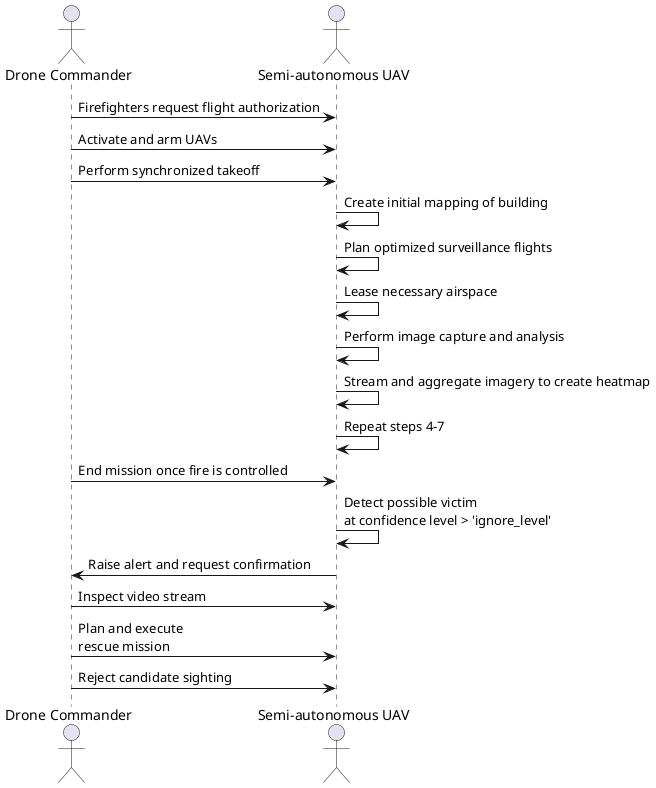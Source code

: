 @startuml "Structural Fire Fighting Sequence Diagram"

actor "Drone Commander" as DC
actor "Semi-autonomous UAV" as UAV

DC -> UAV: Firefighters request flight authorization
DC -> UAV: Activate and arm UAVs
DC -> UAV: Perform synchronized takeoff
UAV -> UAV: Create initial mapping of building
UAV -> UAV: Plan optimized surveillance flights
UAV -> UAV: Lease necessary airspace
UAV -> UAV: Perform image capture and analysis
UAV -> UAV: Stream and aggregate imagery to create heatmap
UAV -> UAV: Repeat steps 4-7
DC -> UAV: End mission once fire is controlled

UAV -> UAV: Detect possible victim\nat confidence level > 'ignore_level'
UAV -> DC: Raise alert and request confirmation
DC -> UAV: Inspect video stream
DC -> UAV: Plan and execute \nrescue mission
DC -> UAV: Reject candidate sighting

@enduml
